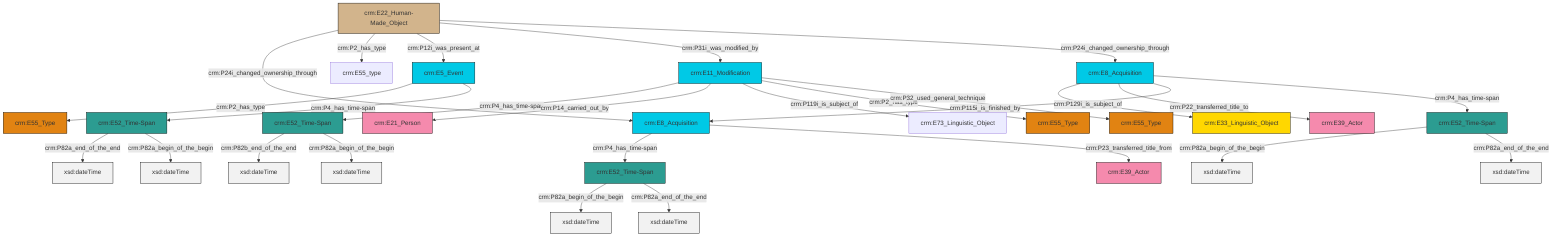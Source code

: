 graph TD
classDef Literal fill:#f2f2f2,stroke:#000000;
classDef CRM_Entity fill:#FFFFFF,stroke:#000000;
classDef Temporal_Entity fill:#00C9E6, stroke:#000000;
classDef Type fill:#E18312, stroke:#000000;
classDef Time-Span fill:#2C9C91, stroke:#000000;
classDef Appellation fill:#FFEB7F, stroke:#000000;
classDef Place fill:#008836, stroke:#000000;
classDef Persistent_Item fill:#B266B2, stroke:#000000;
classDef Conceptual_Object fill:#FFD700, stroke:#000000;
classDef Physical_Thing fill:#D2B48C, stroke:#000000;
classDef Actor fill:#f58aad, stroke:#000000;
classDef PC_Classes fill:#4ce600, stroke:#000000;
classDef Multi fill:#cccccc,stroke:#000000;

0["crm:E11_Modification"]:::Temporal_Entity -->|crm:P4_has_time-span| 1["crm:E52_Time-Span"]:::Time-Span
2["crm:E52_Time-Span"]:::Time-Span -->|crm:P82a_begin_of_the_begin| 3[xsd:dateTime]:::Literal
6["crm:E22_Human-Made_Object"]:::Physical_Thing -->|crm:P24i_changed_ownership_through| 7["crm:E8_Acquisition"]:::Temporal_Entity
1["crm:E52_Time-Span"]:::Time-Span -->|crm:P82b_end_of_the_end| 10[xsd:dateTime]:::Literal
7["crm:E8_Acquisition"]:::Temporal_Entity -->|crm:P4_has_time-span| 11["crm:E52_Time-Span"]:::Time-Span
4["crm:E52_Time-Span"]:::Time-Span -->|crm:P82a_end_of_the_end| 12[xsd:dateTime]:::Literal
11["crm:E52_Time-Span"]:::Time-Span -->|crm:P82a_begin_of_the_begin| 13[xsd:dateTime]:::Literal
0["crm:E11_Modification"]:::Temporal_Entity -->|crm:P14_carried_out_by| 14["crm:E21_Person"]:::Actor
15["crm:E8_Acquisition"]:::Temporal_Entity -->|crm:P129i_is_subject_of| 16["crm:E33_Linguistic_Object"]:::Conceptual_Object
7["crm:E8_Acquisition"]:::Temporal_Entity -->|crm:P23_transferred_title_from| 17["crm:E39_Actor"]:::Actor
15["crm:E8_Acquisition"]:::Temporal_Entity -->|crm:P22_transferred_title_to| 8["crm:E39_Actor"]:::Actor
0["crm:E11_Modification"]:::Temporal_Entity -->|crm:P119i_is_subject_of| 18["crm:E73_Linguistic_Object"]:::Default
0["crm:E11_Modification"]:::Temporal_Entity -->|crm:P2_has_type| 22["crm:E55_Type"]:::Type
6["crm:E22_Human-Made_Object"]:::Physical_Thing -->|crm:P2_has_type| 23["crm:E55_type"]:::Default
2["crm:E52_Time-Span"]:::Time-Span -->|crm:P82a_end_of_the_end| 24[xsd:dateTime]:::Literal
1["crm:E52_Time-Span"]:::Time-Span -->|crm:P82a_begin_of_the_begin| 31[xsd:dateTime]:::Literal
6["crm:E22_Human-Made_Object"]:::Physical_Thing -->|crm:P12i_was_present_at| 32["crm:E5_Event"]:::Temporal_Entity
32["crm:E5_Event"]:::Temporal_Entity -->|crm:P2_has_type| 34["crm:E55_Type"]:::Type
32["crm:E5_Event"]:::Temporal_Entity -->|crm:P4_has_time-span| 4["crm:E52_Time-Span"]:::Time-Span
15["crm:E8_Acquisition"]:::Temporal_Entity -->|crm:P115i_is_finished_by| 7["crm:E8_Acquisition"]:::Temporal_Entity
4["crm:E52_Time-Span"]:::Time-Span -->|crm:P82a_begin_of_the_begin| 37[xsd:dateTime]:::Literal
11["crm:E52_Time-Span"]:::Time-Span -->|crm:P82a_end_of_the_end| 38[xsd:dateTime]:::Literal
6["crm:E22_Human-Made_Object"]:::Physical_Thing -->|crm:P31i_was_modified_by| 0["crm:E11_Modification"]:::Temporal_Entity
6["crm:E22_Human-Made_Object"]:::Physical_Thing -->|crm:P24i_changed_ownership_through| 15["crm:E8_Acquisition"]:::Temporal_Entity
0["crm:E11_Modification"]:::Temporal_Entity -->|crm:P32_used_general_technique| 26["crm:E55_Type"]:::Type
15["crm:E8_Acquisition"]:::Temporal_Entity -->|crm:P4_has_time-span| 2["crm:E52_Time-Span"]:::Time-Span